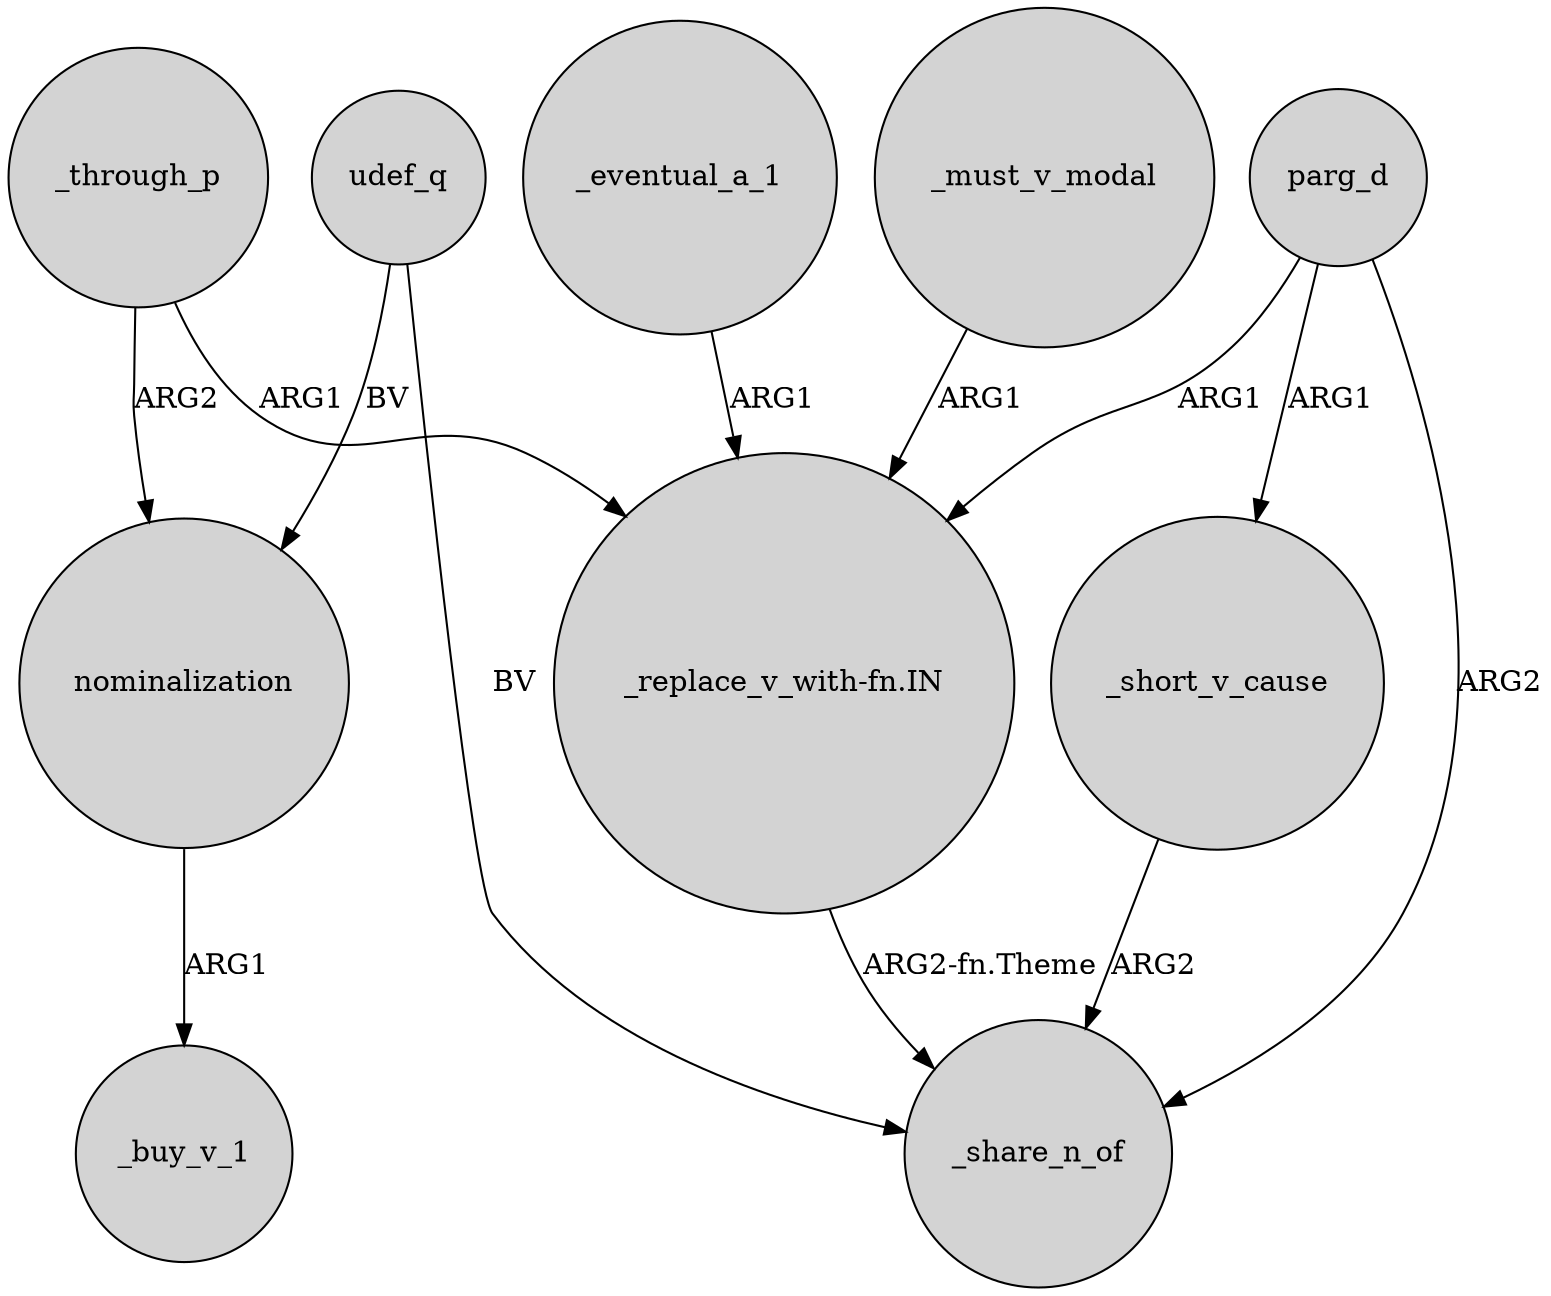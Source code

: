 digraph {
	node [shape=circle style=filled]
	_through_p -> nominalization [label=ARG2]
	_through_p -> "_replace_v_with-fn.IN" [label=ARG1]
	_short_v_cause -> _share_n_of [label=ARG2]
	nominalization -> _buy_v_1 [label=ARG1]
	parg_d -> _short_v_cause [label=ARG1]
	parg_d -> "_replace_v_with-fn.IN" [label=ARG1]
	parg_d -> _share_n_of [label=ARG2]
	"_replace_v_with-fn.IN" -> _share_n_of [label="ARG2-fn.Theme"]
	_eventual_a_1 -> "_replace_v_with-fn.IN" [label=ARG1]
	udef_q -> nominalization [label=BV]
	udef_q -> _share_n_of [label=BV]
	_must_v_modal -> "_replace_v_with-fn.IN" [label=ARG1]
}
